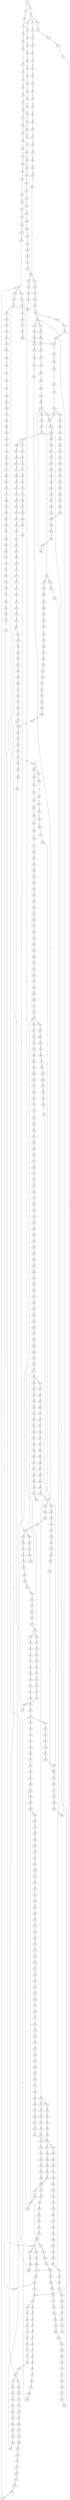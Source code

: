 strict digraph  {
	S0 -> S1 [ label = T ];
	S0 -> S2 [ label = G ];
	S1 -> S3 [ label = T ];
	S2 -> S4 [ label = T ];
	S3 -> S5 [ label = C ];
	S4 -> S6 [ label = G ];
	S4 -> S7 [ label = A ];
	S4 -> S8 [ label = C ];
	S5 -> S9 [ label = C ];
	S6 -> S10 [ label = C ];
	S7 -> S11 [ label = C ];
	S8 -> S12 [ label = C ];
	S9 -> S13 [ label = A ];
	S10 -> S14 [ label = A ];
	S11 -> S15 [ label = A ];
	S12 -> S16 [ label = A ];
	S13 -> S17 [ label = G ];
	S14 -> S18 [ label = A ];
	S15 -> S19 [ label = G ];
	S16 -> S20 [ label = G ];
	S17 -> S21 [ label = C ];
	S18 -> S22 [ label = C ];
	S19 -> S23 [ label = C ];
	S20 -> S24 [ label = T ];
	S21 -> S25 [ label = A ];
	S22 -> S26 [ label = A ];
	S23 -> S27 [ label = A ];
	S24 -> S28 [ label = A ];
	S25 -> S29 [ label = G ];
	S26 -> S30 [ label = G ];
	S27 -> S31 [ label = G ];
	S28 -> S32 [ label = G ];
	S29 -> S33 [ label = A ];
	S30 -> S34 [ label = C ];
	S31 -> S35 [ label = G ];
	S32 -> S36 [ label = G ];
	S32 -> S37 [ label = C ];
	S33 -> S38 [ label = T ];
	S34 -> S39 [ label = T ];
	S35 -> S40 [ label = T ];
	S36 -> S41 [ label = G ];
	S37 -> S42 [ label = T ];
	S38 -> S43 [ label = A ];
	S39 -> S44 [ label = A ];
	S40 -> S45 [ label = G ];
	S41 -> S46 [ label = T ];
	S42 -> S47 [ label = C ];
	S43 -> S48 [ label = A ];
	S44 -> S49 [ label = C ];
	S45 -> S50 [ label = C ];
	S46 -> S51 [ label = C ];
	S47 -> S52 [ label = C ];
	S48 -> S53 [ label = A ];
	S49 -> S54 [ label = G ];
	S50 -> S55 [ label = A ];
	S51 -> S56 [ label = A ];
	S52 -> S57 [ label = A ];
	S53 -> S58 [ label = A ];
	S54 -> S59 [ label = A ];
	S55 -> S60 [ label = C ];
	S56 -> S61 [ label = C ];
	S57 -> S62 [ label = C ];
	S58 -> S63 [ label = A ];
	S59 -> S64 [ label = G ];
	S60 -> S65 [ label = G ];
	S61 -> S66 [ label = T ];
	S62 -> S67 [ label = C ];
	S63 -> S68 [ label = C ];
	S64 -> S69 [ label = A ];
	S65 -> S70 [ label = C ];
	S66 -> S71 [ label = C ];
	S67 -> S72 [ label = G ];
	S68 -> S73 [ label = T ];
	S69 -> S74 [ label = A ];
	S70 -> S75 [ label = G ];
	S71 -> S76 [ label = G ];
	S72 -> S77 [ label = G ];
	S73 -> S78 [ label = T ];
	S74 -> S79 [ label = C ];
	S75 -> S80 [ label = G ];
	S76 -> S81 [ label = C ];
	S77 -> S82 [ label = A ];
	S78 -> S83 [ label = T ];
	S79 -> S84 [ label = T ];
	S80 -> S85 [ label = T ];
	S81 -> S86 [ label = T ];
	S82 -> S87 [ label = C ];
	S83 -> S88 [ label = G ];
	S84 -> S89 [ label = G ];
	S85 -> S90 [ label = G ];
	S86 -> S91 [ label = T ];
	S87 -> S92 [ label = G ];
	S88 -> S93 [ label = C ];
	S89 -> S94 [ label = G ];
	S90 -> S95 [ label = C ];
	S91 -> S96 [ label = C ];
	S92 -> S97 [ label = C ];
	S92 -> S98 [ label = T ];
	S93 -> S99 [ label = C ];
	S94 -> S100 [ label = C ];
	S95 -> S101 [ label = C ];
	S96 -> S102 [ label = A ];
	S97 -> S103 [ label = C ];
	S98 -> S104 [ label = C ];
	S99 -> S105 [ label = G ];
	S100 -> S106 [ label = G ];
	S101 -> S107 [ label = G ];
	S102 -> S108 [ label = T ];
	S103 -> S109 [ label = C ];
	S104 -> S110 [ label = G ];
	S105 -> S111 [ label = T ];
	S106 -> S112 [ label = C ];
	S107 -> S113 [ label = C ];
	S108 -> S114 [ label = C ];
	S109 -> S115 [ label = A ];
	S110 -> S116 [ label = T ];
	S111 -> S117 [ label = A ];
	S112 -> S118 [ label = A ];
	S113 -> S119 [ label = C ];
	S113 -> S120 [ label = A ];
	S114 -> S121 [ label = C ];
	S115 -> S122 [ label = T ];
	S116 -> S123 [ label = G ];
	S117 -> S124 [ label = G ];
	S118 -> S125 [ label = G ];
	S119 -> S126 [ label = G ];
	S120 -> S127 [ label = A ];
	S121 -> S128 [ label = A ];
	S122 -> S129 [ label = C ];
	S123 -> S130 [ label = A ];
	S124 -> S131 [ label = C ];
	S125 -> S132 [ label = C ];
	S126 -> S133 [ label = G ];
	S127 -> S134 [ label = C ];
	S128 -> S135 [ label = G ];
	S129 -> S136 [ label = G ];
	S130 -> S137 [ label = C ];
	S131 -> S138 [ label = C ];
	S132 -> S139 [ label = G ];
	S133 -> S140 [ label = T ];
	S134 -> S141 [ label = C ];
	S135 -> S142 [ label = A ];
	S136 -> S143 [ label = T ];
	S137 -> S144 [ label = C ];
	S138 -> S145 [ label = G ];
	S139 -> S146 [ label = G ];
	S140 -> S147 [ label = G ];
	S141 -> S148 [ label = A ];
	S142 -> S149 [ label = A ];
	S143 -> S150 [ label = C ];
	S144 -> S151 [ label = G ];
	S145 -> S152 [ label = G ];
	S145 -> S153 [ label = C ];
	S146 -> S154 [ label = G ];
	S147 -> S155 [ label = G ];
	S148 -> S156 [ label = G ];
	S149 -> S157 [ label = C ];
	S150 -> S158 [ label = C ];
	S151 -> S159 [ label = G ];
	S152 -> S160 [ label = T ];
	S153 -> S161 [ label = T ];
	S154 -> S162 [ label = T ];
	S155 -> S163 [ label = T ];
	S155 -> S164 [ label = A ];
	S156 -> S165 [ label = A ];
	S156 -> S166 [ label = T ];
	S157 -> S167 [ label = C ];
	S158 -> S168 [ label = T ];
	S159 -> S169 [ label = T ];
	S160 -> S170 [ label = G ];
	S161 -> S171 [ label = G ];
	S162 -> S172 [ label = G ];
	S163 -> S173 [ label = G ];
	S163 -> S174 [ label = T ];
	S164 -> S175 [ label = A ];
	S165 -> S176 [ label = A ];
	S166 -> S177 [ label = C ];
	S167 -> S178 [ label = A ];
	S167 -> S179 [ label = G ];
	S168 -> S180 [ label = C ];
	S169 -> S181 [ label = C ];
	S170 -> S182 [ label = A ];
	S170 -> S155 [ label = G ];
	S171 -> S183 [ label = G ];
	S172 -> S184 [ label = C ];
	S173 -> S185 [ label = G ];
	S174 -> S186 [ label = A ];
	S175 -> S187 [ label = G ];
	S176 -> S188 [ label = C ];
	S177 -> S189 [ label = G ];
	S178 -> S190 [ label = G ];
	S178 -> S191 [ label = C ];
	S179 -> S192 [ label = G ];
	S180 -> S193 [ label = T ];
	S181 -> S194 [ label = G ];
	S182 -> S195 [ label = C ];
	S183 -> S196 [ label = A ];
	S184 -> S197 [ label = C ];
	S185 -> S198 [ label = A ];
	S186 -> S199 [ label = G ];
	S187 -> S200 [ label = A ];
	S188 -> S201 [ label = A ];
	S189 -> S202 [ label = C ];
	S190 -> S203 [ label = A ];
	S191 -> S204 [ label = C ];
	S192 -> S205 [ label = A ];
	S193 -> S206 [ label = T ];
	S193 -> S207 [ label = G ];
	S194 -> S208 [ label = C ];
	S195 -> S209 [ label = G ];
	S196 -> S210 [ label = A ];
	S197 -> S211 [ label = G ];
	S198 -> S212 [ label = A ];
	S199 -> S213 [ label = A ];
	S200 -> S214 [ label = A ];
	S201 -> S215 [ label = G ];
	S202 -> S216 [ label = G ];
	S203 -> S217 [ label = C ];
	S204 -> S218 [ label = A ];
	S205 -> S219 [ label = C ];
	S206 -> S220 [ label = C ];
	S207 -> S221 [ label = T ];
	S208 -> S222 [ label = G ];
	S209 -> S223 [ label = T ];
	S210 -> S224 [ label = G ];
	S211 -> S113 [ label = C ];
	S212 -> S225 [ label = C ];
	S213 -> S226 [ label = A ];
	S214 -> S227 [ label = C ];
	S215 -> S228 [ label = C ];
	S216 -> S229 [ label = C ];
	S217 -> S230 [ label = T ];
	S218 -> S231 [ label = C ];
	S219 -> S92 [ label = G ];
	S220 -> S232 [ label = T ];
	S221 -> S233 [ label = C ];
	S222 -> S234 [ label = T ];
	S223 -> S235 [ label = G ];
	S224 -> S236 [ label = A ];
	S225 -> S237 [ label = C ];
	S226 -> S238 [ label = G ];
	S227 -> S239 [ label = G ];
	S228 -> S240 [ label = C ];
	S229 -> S241 [ label = A ];
	S230 -> S242 [ label = C ];
	S231 -> S243 [ label = C ];
	S232 -> S244 [ label = C ];
	S233 -> S245 [ label = G ];
	S234 -> S246 [ label = A ];
	S235 -> S247 [ label = G ];
	S236 -> S214 [ label = A ];
	S237 -> S248 [ label = T ];
	S238 -> S249 [ label = G ];
	S239 -> S250 [ label = G ];
	S240 -> S251 [ label = G ];
	S241 -> S252 [ label = G ];
	S242 -> S253 [ label = C ];
	S243 -> S254 [ label = C ];
	S244 -> S255 [ label = G ];
	S245 -> S256 [ label = T ];
	S246 -> S257 [ label = G ];
	S247 -> S258 [ label = G ];
	S248 -> S259 [ label = C ];
	S249 -> S260 [ label = G ];
	S250 -> S261 [ label = C ];
	S251 -> S262 [ label = T ];
	S252 -> S263 [ label = C ];
	S253 -> S264 [ label = C ];
	S254 -> S265 [ label = C ];
	S255 -> S266 [ label = G ];
	S256 -> S267 [ label = G ];
	S257 -> S268 [ label = C ];
	S258 -> S269 [ label = T ];
	S259 -> S270 [ label = G ];
	S260 -> S271 [ label = G ];
	S261 -> S272 [ label = A ];
	S262 -> S273 [ label = C ];
	S263 -> S274 [ label = C ];
	S264 -> S275 [ label = A ];
	S265 -> S276 [ label = T ];
	S266 -> S277 [ label = A ];
	S267 -> S278 [ label = G ];
	S268 -> S279 [ label = C ];
	S269 -> S280 [ label = A ];
	S270 -> S281 [ label = G ];
	S271 -> S282 [ label = T ];
	S271 -> S283 [ label = G ];
	S272 -> S284 [ label = C ];
	S273 -> S285 [ label = C ];
	S274 -> S286 [ label = G ];
	S275 -> S287 [ label = T ];
	S276 -> S288 [ label = T ];
	S277 -> S289 [ label = G ];
	S278 -> S290 [ label = T ];
	S279 -> S145 [ label = G ];
	S280 -> S291 [ label = C ];
	S281 -> S292 [ label = C ];
	S282 -> S293 [ label = C ];
	S283 -> S294 [ label = T ];
	S284 -> S295 [ label = C ];
	S284 -> S296 [ label = T ];
	S285 -> S297 [ label = T ];
	S286 -> S298 [ label = G ];
	S287 -> S299 [ label = C ];
	S288 -> S300 [ label = C ];
	S289 -> S301 [ label = A ];
	S290 -> S302 [ label = A ];
	S291 -> S303 [ label = T ];
	S292 -> S304 [ label = A ];
	S293 -> S305 [ label = T ];
	S294 -> S306 [ label = C ];
	S295 -> S307 [ label = G ];
	S296 -> S308 [ label = G ];
	S297 -> S309 [ label = C ];
	S298 -> S310 [ label = T ];
	S299 -> S311 [ label = T ];
	S300 -> S312 [ label = C ];
	S300 -> S313 [ label = G ];
	S301 -> S314 [ label = G ];
	S302 -> S315 [ label = C ];
	S303 -> S316 [ label = A ];
	S304 -> S317 [ label = C ];
	S305 -> S318 [ label = C ];
	S306 -> S319 [ label = C ];
	S307 -> S320 [ label = A ];
	S307 -> S321 [ label = G ];
	S308 -> S322 [ label = G ];
	S309 -> S193 [ label = T ];
	S310 -> S170 [ label = G ];
	S311 -> S323 [ label = G ];
	S312 -> S324 [ label = T ];
	S313 -> S325 [ label = A ];
	S314 -> S326 [ label = G ];
	S315 -> S327 [ label = C ];
	S316 -> S328 [ label = T ];
	S317 -> S329 [ label = G ];
	S317 -> S330 [ label = C ];
	S318 -> S331 [ label = T ];
	S319 -> S332 [ label = G ];
	S320 -> S333 [ label = G ];
	S320 -> S334 [ label = A ];
	S321 -> S335 [ label = G ];
	S322 -> S336 [ label = G ];
	S323 -> S337 [ label = C ];
	S324 -> S338 [ label = G ];
	S325 -> S339 [ label = T ];
	S326 -> S340 [ label = T ];
	S327 -> S341 [ label = G ];
	S328 -> S342 [ label = T ];
	S329 -> S343 [ label = C ];
	S330 -> S307 [ label = G ];
	S331 -> S344 [ label = C ];
	S332 -> S345 [ label = C ];
	S332 -> S346 [ label = T ];
	S333 -> S347 [ label = T ];
	S334 -> S348 [ label = T ];
	S335 -> S349 [ label = A ];
	S336 -> S350 [ label = A ];
	S337 -> S351 [ label = C ];
	S338 -> S352 [ label = T ];
	S339 -> S353 [ label = C ];
	S340 -> S354 [ label = C ];
	S341 -> S355 [ label = G ];
	S342 -> S356 [ label = G ];
	S343 -> S357 [ label = G ];
	S344 -> S358 [ label = G ];
	S345 -> S359 [ label = C ];
	S346 -> S360 [ label = C ];
	S347 -> S361 [ label = C ];
	S348 -> S362 [ label = G ];
	S349 -> S363 [ label = A ];
	S350 -> S364 [ label = A ];
	S351 -> S365 [ label = A ];
	S352 -> S366 [ label = C ];
	S353 -> S367 [ label = G ];
	S354 -> S368 [ label = C ];
	S355 -> S369 [ label = T ];
	S356 -> S370 [ label = G ];
	S357 -> S371 [ label = C ];
	S358 -> S372 [ label = T ];
	S359 -> S373 [ label = G ];
	S360 -> S374 [ label = G ];
	S361 -> S375 [ label = C ];
	S362 -> S376 [ label = T ];
	S363 -> S377 [ label = T ];
	S364 -> S378 [ label = C ];
	S365 -> S379 [ label = G ];
	S366 -> S380 [ label = C ];
	S367 -> S381 [ label = T ];
	S368 -> S382 [ label = C ];
	S369 -> S383 [ label = G ];
	S370 -> S384 [ label = A ];
	S371 -> S385 [ label = G ];
	S372 -> S386 [ label = G ];
	S373 -> S387 [ label = G ];
	S374 -> S388 [ label = G ];
	S375 -> S389 [ label = A ];
	S376 -> S390 [ label = A ];
	S377 -> S391 [ label = T ];
	S378 -> S392 [ label = T ];
	S379 -> S393 [ label = T ];
	S380 -> S394 [ label = T ];
	S381 -> S395 [ label = T ];
	S382 -> S396 [ label = A ];
	S382 -> S397 [ label = G ];
	S383 -> S398 [ label = G ];
	S384 -> S399 [ label = A ];
	S385 -> S400 [ label = C ];
	S385 -> S401 [ label = G ];
	S386 -> S402 [ label = G ];
	S387 -> S403 [ label = A ];
	S388 -> S404 [ label = A ];
	S389 -> S405 [ label = G ];
	S390 -> S406 [ label = G ];
	S391 -> S407 [ label = G ];
	S392 -> S408 [ label = G ];
	S393 -> S409 [ label = C ];
	S394 -> S410 [ label = A ];
	S394 -> S411 [ label = T ];
	S395 -> S412 [ label = T ];
	S396 -> S413 [ label = G ];
	S397 -> S414 [ label = G ];
	S397 -> S415 [ label = A ];
	S398 -> S163 [ label = T ];
	S399 -> S416 [ label = C ];
	S400 -> S417 [ label = G ];
	S401 -> S418 [ label = C ];
	S402 -> S419 [ label = T ];
	S403 -> S420 [ label = A ];
	S404 -> S421 [ label = A ];
	S405 -> S422 [ label = T ];
	S405 -> S423 [ label = C ];
	S406 -> S424 [ label = T ];
	S407 -> S425 [ label = A ];
	S408 -> S426 [ label = G ];
	S409 -> S427 [ label = G ];
	S410 -> S428 [ label = C ];
	S411 -> S429 [ label = G ];
	S412 -> S430 [ label = G ];
	S413 -> S431 [ label = A ];
	S414 -> S432 [ label = A ];
	S415 -> S433 [ label = G ];
	S415 -> S434 [ label = A ];
	S416 -> S435 [ label = G ];
	S417 -> S436 [ label = T ];
	S418 -> S437 [ label = T ];
	S419 -> S302 [ label = A ];
	S420 -> S438 [ label = C ];
	S421 -> S439 [ label = C ];
	S422 -> S28 [ label = A ];
	S423 -> S440 [ label = T ];
	S424 -> S441 [ label = T ];
	S425 -> S442 [ label = A ];
	S426 -> S443 [ label = A ];
	S427 -> S444 [ label = T ];
	S428 -> S445 [ label = T ];
	S429 -> S446 [ label = T ];
	S430 -> S447 [ label = T ];
	S431 -> S448 [ label = G ];
	S432 -> S449 [ label = G ];
	S433 -> S450 [ label = T ];
	S434 -> S451 [ label = G ];
	S435 -> S452 [ label = G ];
	S436 -> S453 [ label = C ];
	S437 -> S454 [ label = G ];
	S438 -> S455 [ label = T ];
	S439 -> S456 [ label = A ];
	S439 -> S457 [ label = T ];
	S440 -> S458 [ label = T ];
	S441 -> S459 [ label = T ];
	S442 -> S460 [ label = C ];
	S443 -> S461 [ label = C ];
	S444 -> S462 [ label = A ];
	S445 -> S463 [ label = A ];
	S446 -> S464 [ label = A ];
	S447 -> S465 [ label = A ];
	S448 -> S466 [ label = C ];
	S449 -> S467 [ label = G ];
	S450 -> S468 [ label = C ];
	S451 -> S469 [ label = T ];
	S452 -> S470 [ label = T ];
	S453 -> S471 [ label = G ];
	S454 -> S472 [ label = G ];
	S455 -> S473 [ label = G ];
	S456 -> S474 [ label = G ];
	S457 -> S475 [ label = A ];
	S458 -> S476 [ label = C ];
	S459 -> S477 [ label = C ];
	S460 -> S478 [ label = C ];
	S461 -> S479 [ label = C ];
	S462 -> S480 [ label = A ];
	S463 -> S481 [ label = C ];
	S464 -> S482 [ label = G ];
	S465 -> S483 [ label = G ];
	S466 -> S484 [ label = C ];
	S467 -> S485 [ label = C ];
	S468 -> S375 [ label = C ];
	S469 -> S486 [ label = C ];
	S470 -> S487 [ label = A ];
	S471 -> S488 [ label = A ];
	S472 -> S489 [ label = A ];
	S473 -> S490 [ label = C ];
	S474 -> S491 [ label = G ];
	S475 -> S492 [ label = C ];
	S476 -> S493 [ label = A ];
	S477 -> S494 [ label = A ];
	S478 -> S495 [ label = C ];
	S479 -> S496 [ label = C ];
	S480 -> S497 [ label = G ];
	S481 -> S498 [ label = C ];
	S482 -> S499 [ label = G ];
	S483 -> S500 [ label = G ];
	S484 -> S501 [ label = A ];
	S485 -> S502 [ label = G ];
	S486 -> S503 [ label = G ];
	S487 -> S504 [ label = C ];
	S488 -> S505 [ label = C ];
	S489 -> S506 [ label = A ];
	S490 -> S507 [ label = A ];
	S491 -> S508 [ label = A ];
	S492 -> S509 [ label = A ];
	S493 -> S510 [ label = C ];
	S494 -> S511 [ label = C ];
	S495 -> S512 [ label = G ];
	S496 -> S513 [ label = G ];
	S497 -> S514 [ label = A ];
	S498 -> S515 [ label = A ];
	S499 -> S516 [ label = A ];
	S500 -> S516 [ label = A ];
	S501 -> S517 [ label = C ];
	S502 -> S518 [ label = T ];
	S503 -> S519 [ label = C ];
	S503 -> S520 [ label = A ];
	S504 -> S521 [ label = G ];
	S505 -> S522 [ label = G ];
	S506 -> S523 [ label = T ];
	S507 -> S524 [ label = A ];
	S508 -> S525 [ label = A ];
	S509 -> S526 [ label = A ];
	S510 -> S527 [ label = G ];
	S511 -> S528 [ label = T ];
	S512 -> S529 [ label = T ];
	S513 -> S530 [ label = T ];
	S514 -> S531 [ label = C ];
	S515 -> S532 [ label = G ];
	S516 -> S533 [ label = G ];
	S516 -> S534 [ label = A ];
	S517 -> S535 [ label = G ];
	S518 -> S536 [ label = G ];
	S519 -> S537 [ label = G ];
	S520 -> S538 [ label = G ];
	S521 -> S539 [ label = A ];
	S522 -> S540 [ label = C ];
	S523 -> S541 [ label = G ];
	S524 -> S542 [ label = C ];
	S525 -> S543 [ label = T ];
	S526 -> S544 [ label = C ];
	S527 -> S545 [ label = C ];
	S528 -> S546 [ label = C ];
	S529 -> S547 [ label = C ];
	S530 -> S548 [ label = C ];
	S531 -> S549 [ label = G ];
	S532 -> S550 [ label = G ];
	S533 -> S551 [ label = A ];
	S534 -> S552 [ label = A ];
	S535 -> S553 [ label = G ];
	S536 -> S554 [ label = G ];
	S537 -> S555 [ label = G ];
	S538 -> S556 [ label = G ];
	S539 -> S557 [ label = A ];
	S540 -> S558 [ label = G ];
	S541 -> S559 [ label = G ];
	S542 -> S560 [ label = C ];
	S543 -> S561 [ label = A ];
	S544 -> S562 [ label = G ];
	S545 -> S563 [ label = C ];
	S546 -> S564 [ label = C ];
	S547 -> S565 [ label = T ];
	S548 -> S565 [ label = T ];
	S549 -> S566 [ label = G ];
	S550 -> S567 [ label = A ];
	S551 -> S568 [ label = G ];
	S552 -> S569 [ label = G ];
	S553 -> S570 [ label = T ];
	S554 -> S571 [ label = T ];
	S555 -> S572 [ label = C ];
	S556 -> S573 [ label = T ];
	S557 -> S574 [ label = G ];
	S558 -> S575 [ label = C ];
	S559 -> S576 [ label = G ];
	S560 -> S577 [ label = A ];
	S561 -> S578 [ label = G ];
	S562 -> S579 [ label = A ];
	S563 -> S580 [ label = C ];
	S564 -> S581 [ label = T ];
	S565 -> S582 [ label = C ];
	S566 -> S583 [ label = C ];
	S567 -> S584 [ label = G ];
	S568 -> S585 [ label = G ];
	S569 -> S586 [ label = G ];
	S570 -> S587 [ label = T ];
	S571 -> S588 [ label = A ];
	S572 -> S589 [ label = T ];
	S573 -> S590 [ label = A ];
	S574 -> S591 [ label = A ];
	S575 -> S592 [ label = C ];
	S576 -> S593 [ label = G ];
	S577 -> S156 [ label = G ];
	S578 -> S594 [ label = T ];
	S579 -> S595 [ label = A ];
	S580 -> S596 [ label = T ];
	S581 -> S597 [ label = T ];
	S582 -> S598 [ label = G ];
	S583 -> S599 [ label = T ];
	S584 -> S600 [ label = A ];
	S585 -> S340 [ label = T ];
	S586 -> S601 [ label = T ];
	S587 -> S602 [ label = A ];
	S588 -> S603 [ label = T ];
	S589 -> S604 [ label = A ];
	S590 -> S605 [ label = T ];
	S591 -> S606 [ label = A ];
	S592 -> S607 [ label = T ];
	S593 -> S608 [ label = T ];
	S594 -> S609 [ label = C ];
	S595 -> S610 [ label = A ];
	S596 -> S611 [ label = T ];
	S597 -> S612 [ label = T ];
	S598 -> S613 [ label = G ];
	S599 -> S614 [ label = C ];
	S600 -> S615 [ label = G ];
	S601 -> S616 [ label = C ];
	S602 -> S617 [ label = C ];
	S603 -> S618 [ label = G ];
	S604 -> S619 [ label = T ];
	S605 -> S620 [ label = A ];
	S606 -> S621 [ label = G ];
	S607 -> S622 [ label = C ];
	S608 -> S623 [ label = C ];
	S609 -> S624 [ label = T ];
	S610 -> S625 [ label = A ];
	S611 -> S626 [ label = C ];
	S612 -> S627 [ label = C ];
	S613 -> S628 [ label = C ];
	S614 -> S629 [ label = T ];
	S615 -> S630 [ label = T ];
	S616 -> S631 [ label = C ];
	S617 -> S632 [ label = T ];
	S618 -> S633 [ label = A ];
	S619 -> S634 [ label = A ];
	S620 -> S635 [ label = A ];
	S621 -> S636 [ label = T ];
	S622 -> S637 [ label = G ];
	S623 -> S638 [ label = C ];
	S624 -> S639 [ label = C ];
	S625 -> S640 [ label = C ];
	S626 -> S641 [ label = A ];
	S627 -> S642 [ label = A ];
	S628 -> S643 [ label = A ];
	S629 -> S644 [ label = C ];
	S630 -> S645 [ label = C ];
	S631 -> S646 [ label = C ];
	S632 -> S647 [ label = G ];
	S633 -> S648 [ label = G ];
	S634 -> S649 [ label = G ];
	S635 -> S650 [ label = G ];
	S636 -> S651 [ label = G ];
	S637 -> S652 [ label = G ];
	S638 -> S332 [ label = G ];
	S639 -> S653 [ label = T ];
	S640 -> S654 [ label = A ];
	S641 -> S655 [ label = T ];
	S642 -> S656 [ label = T ];
	S643 -> S317 [ label = C ];
	S644 -> S657 [ label = G ];
	S645 -> S658 [ label = A ];
	S646 -> S397 [ label = G ];
	S647 -> S659 [ label = C ];
	S648 -> S660 [ label = C ];
	S649 -> S661 [ label = T ];
	S650 -> S662 [ label = T ];
	S651 -> S663 [ label = T ];
	S652 -> S664 [ label = G ];
	S653 -> S665 [ label = C ];
	S654 -> S666 [ label = G ];
	S655 -> S667 [ label = C ];
	S656 -> S668 [ label = C ];
	S657 -> S669 [ label = A ];
	S658 -> S670 [ label = G ];
	S659 -> S671 [ label = A ];
	S660 -> S672 [ label = G ];
	S661 -> S673 [ label = A ];
	S662 -> S674 [ label = C ];
	S663 -> S675 [ label = C ];
	S664 -> S676 [ label = C ];
	S665 -> S677 [ label = T ];
	S666 -> S678 [ label = A ];
	S667 -> S121 [ label = C ];
	S668 -> S679 [ label = C ];
	S669 -> S680 [ label = A ];
	S670 -> S681 [ label = G ];
	S671 -> S682 [ label = G ];
	S672 -> S683 [ label = G ];
	S673 -> S684 [ label = G ];
	S674 -> S685 [ label = G ];
	S675 -> S686 [ label = C ];
	S676 -> S687 [ label = T ];
	S677 -> S688 [ label = G ];
	S678 -> S689 [ label = A ];
	S679 -> S128 [ label = A ];
	S680 -> S690 [ label = G ];
	S681 -> S691 [ label = A ];
	S682 -> S692 [ label = A ];
	S683 -> S693 [ label = T ];
	S684 -> S694 [ label = C ];
	S685 -> S695 [ label = T ];
	S686 -> S696 [ label = T ];
	S687 -> S697 [ label = C ];
	S688 -> S698 [ label = A ];
	S689 -> S699 [ label = G ];
	S690 -> S700 [ label = T ];
	S691 -> S701 [ label = C ];
	S692 -> S702 [ label = C ];
	S693 -> S703 [ label = C ];
	S694 -> S704 [ label = C ];
	S695 -> S705 [ label = G ];
	S696 -> S706 [ label = G ];
	S697 -> S707 [ label = A ];
	S698 -> S708 [ label = G ];
	S699 -> S709 [ label = G ];
	S700 -> S710 [ label = C ];
	S701 -> S711 [ label = C ];
	S702 -> S712 [ label = G ];
	S703 -> S713 [ label = G ];
	S704 -> S714 [ label = G ];
	S705 -> S715 [ label = G ];
	S706 -> S716 [ label = G ];
	S707 -> S717 [ label = C ];
	S708 -> S718 [ label = T ];
	S709 -> S719 [ label = G ];
	S710 -> S503 [ label = G ];
	S711 -> S720 [ label = A ];
	S712 -> S721 [ label = G ];
	S713 -> S722 [ label = C ];
	S714 -> S723 [ label = A ];
	S715 -> S290 [ label = T ];
	S716 -> S724 [ label = C ];
	S717 -> S725 [ label = G ];
	S718 -> S726 [ label = A ];
	S719 -> S271 [ label = G ];
	S720 -> S727 [ label = G ];
	S721 -> S728 [ label = A ];
	S722 -> S729 [ label = A ];
	S723 -> S730 [ label = A ];
	S724 -> S731 [ label = C ];
	S725 -> S732 [ label = T ];
	S727 -> S733 [ label = T ];
	S728 -> S734 [ label = C ];
	S729 -> S735 [ label = C ];
	S730 -> S736 [ label = A ];
	S731 -> S737 [ label = T ];
	S732 -> S738 [ label = C ];
	S733 -> S739 [ label = C ];
	S734 -> S740 [ label = A ];
	S735 -> S741 [ label = G ];
	S736 -> S742 [ label = C ];
	S737 -> S743 [ label = G ];
	S738 -> S744 [ label = C ];
	S739 -> S745 [ label = T ];
	S740 -> S746 [ label = C ];
	S741 -> S747 [ label = C ];
	S742 -> S748 [ label = C ];
	S743 -> S749 [ label = G ];
	S744 -> S750 [ label = A ];
	S745 -> S751 [ label = C ];
	S746 -> S752 [ label = A ];
	S747 -> S753 [ label = G ];
	S748 -> S754 [ label = C ];
	S749 -> S755 [ label = G ];
	S750 -> S756 [ label = G ];
	S751 -> S757 [ label = T ];
	S752 -> S758 [ label = C ];
	S753 -> S371 [ label = C ];
	S754 -> S759 [ label = C ];
	S755 -> S760 [ label = T ];
	S756 -> S761 [ label = C ];
	S757 -> S762 [ label = G ];
	S758 -> S763 [ label = C ];
	S759 -> S764 [ label = G ];
	S760 -> S765 [ label = C ];
	S761 -> S440 [ label = T ];
	S762 -> S766 [ label = T ];
	S763 -> S767 [ label = T ];
	S764 -> S768 [ label = A ];
	S765 -> S769 [ label = C ];
	S766 -> S770 [ label = A ];
	S767 -> S771 [ label = C ];
	S768 -> S772 [ label = C ];
	S769 -> S773 [ label = C ];
	S771 -> S774 [ label = T ];
	S772 -> S775 [ label = T ];
	S773 -> S776 [ label = G ];
	S774 -> S777 [ label = A ];
	S775 -> S778 [ label = A ];
	S776 -> S415 [ label = A ];
	S777 -> S779 [ label = G ];
	S778 -> S780 [ label = G ];
	S779 -> S781 [ label = A ];
	S780 -> S782 [ label = A ];
	S781 -> S783 [ label = A ];
	S782 -> S784 [ label = A ];
	S783 -> S785 [ label = C ];
	S784 -> S786 [ label = T ];
	S785 -> S787 [ label = G ];
	S786 -> S788 [ label = C ];
	S787 -> S789 [ label = A ];
	S788 -> S790 [ label = G ];
	S789 -> S791 [ label = G ];
	S790 -> S792 [ label = G ];
	S791 -> S793 [ label = G ];
	S792 -> S794 [ label = G ];
	S793 -> S795 [ label = T ];
	S794 -> S796 [ label = T ];
	S795 -> S797 [ label = G ];
	S796 -> S798 [ label = A ];
	S797 -> S799 [ label = T ];
	S798 -> S800 [ label = T ];
	S799 -> S801 [ label = C ];
	S800 -> S802 [ label = C ];
	S801 -> S803 [ label = C ];
	S802 -> S804 [ label = C ];
	S803 -> S805 [ label = C ];
	S804 -> S806 [ label = C ];
	S805 -> S807 [ label = T ];
	S806 -> S808 [ label = G ];
	S807 -> S809 [ label = G ];
	S808 -> S810 [ label = A ];
	S809 -> S811 [ label = T ];
	S810 -> S812 [ label = A ];
	S811 -> S813 [ label = C ];
	S812 -> S814 [ label = A ];
	S813 -> S815 [ label = C ];
	S814 -> S816 [ label = G ];
	S815 -> S394 [ label = T ];
	S816 -> S817 [ label = T ];
	S817 -> S818 [ label = G ];
	S818 -> S819 [ label = T ];
	S819 -> S820 [ label = C ];
	S820 -> S821 [ label = G ];
	S821 -> S822 [ label = T ];
	S822 -> S823 [ label = C ];
	S823 -> S824 [ label = G ];
	S824 -> S825 [ label = G ];
	S825 -> S826 [ label = A ];
	S826 -> S421 [ label = A ];
}
